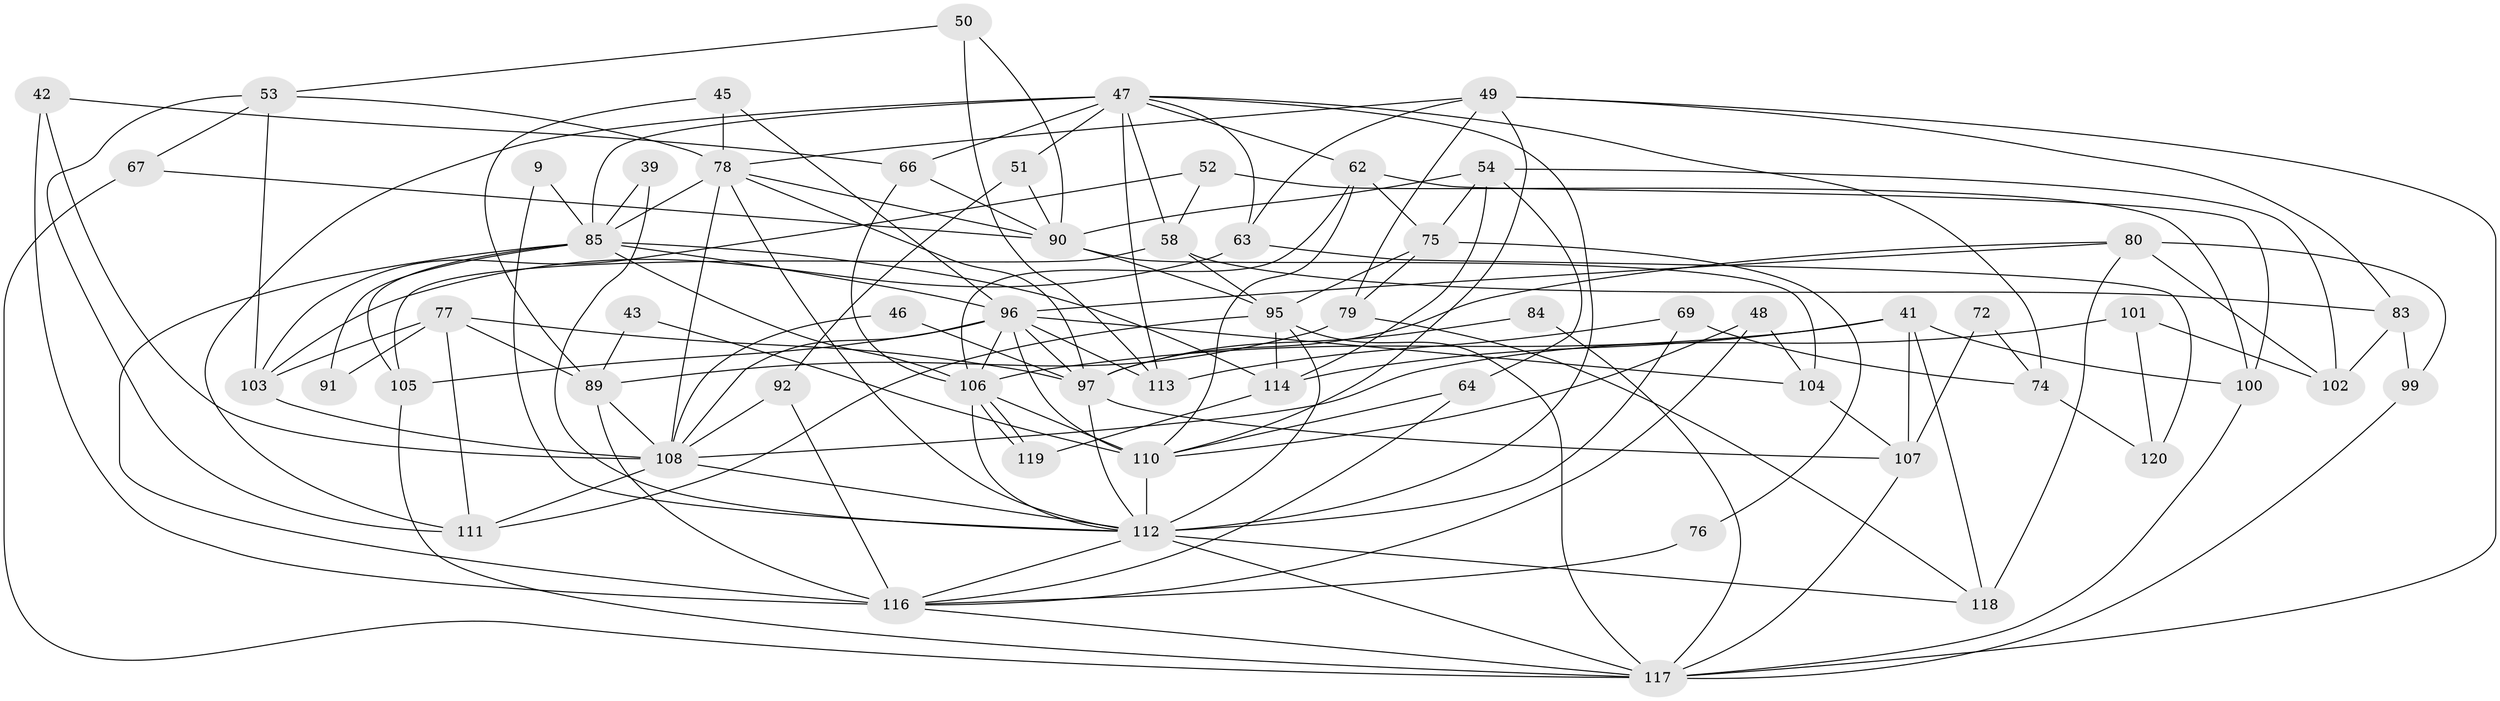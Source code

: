 // original degree distribution, {4: 0.26666666666666666, 2: 0.15, 6: 0.10833333333333334, 9: 0.016666666666666666, 5: 0.125, 3: 0.2833333333333333, 7: 0.041666666666666664, 8: 0.008333333333333333}
// Generated by graph-tools (version 1.1) at 2025/49/03/09/25 04:49:03]
// undirected, 60 vertices, 147 edges
graph export_dot {
graph [start="1"]
  node [color=gray90,style=filled];
  9;
  39;
  41;
  42 [super="+27"];
  43;
  45;
  46;
  47 [super="+6+21"];
  48 [super="+18"];
  49 [super="+33"];
  50;
  51;
  52;
  53;
  54 [super="+44"];
  58;
  62;
  63;
  64 [super="+22"];
  66 [super="+57"];
  67 [super="+10"];
  69;
  72;
  74;
  75 [super="+5"];
  76;
  77 [super="+1"];
  78 [super="+71+12"];
  79;
  80;
  83;
  84;
  85 [super="+36+19+81+73"];
  89 [super="+3"];
  90 [super="+29"];
  91;
  92 [super="+60"];
  95;
  96 [super="+2+94+32+68"];
  97 [super="+55"];
  99 [super="+37"];
  100;
  101;
  102;
  103;
  104 [super="+87"];
  105;
  106 [super="+38+8"];
  107 [super="+7"];
  108 [super="+16+93"];
  110 [super="+56+61+70"];
  111 [super="+82"];
  112 [super="+98"];
  113 [super="+88"];
  114;
  116 [super="+13"];
  117 [super="+34+115"];
  118 [super="+31"];
  119;
  120;
  9 -- 85;
  9 -- 112;
  39 -- 85;
  39 -- 112;
  41 -- 100;
  41 -- 106 [weight=2];
  41 -- 114;
  41 -- 118 [weight=2];
  41 -- 107;
  42 -- 116;
  42 -- 108;
  42 -- 66;
  43 -- 89;
  43 -- 110;
  45 -- 89;
  45 -- 78;
  45 -- 96;
  46 -- 108 [weight=2];
  46 -- 97;
  47 -- 74;
  47 -- 66 [weight=2];
  47 -- 113 [weight=2];
  47 -- 51;
  47 -- 62;
  47 -- 63;
  47 -- 85 [weight=2];
  47 -- 58;
  47 -- 111;
  47 -- 112;
  48 -- 116;
  48 -- 104;
  48 -- 110;
  49 -- 79;
  49 -- 78;
  49 -- 63;
  49 -- 110;
  49 -- 83;
  49 -- 117;
  50 -- 53;
  50 -- 113;
  50 -- 90;
  51 -- 92;
  51 -- 90;
  52 -- 58;
  52 -- 100;
  52 -- 103;
  53 -- 103;
  53 -- 111;
  53 -- 67;
  53 -- 78;
  54 -- 64;
  54 -- 75;
  54 -- 90;
  54 -- 114;
  54 -- 102;
  58 -- 95;
  58 -- 105;
  58 -- 83;
  62 -- 110;
  62 -- 75;
  62 -- 100;
  62 -- 106;
  63 -- 103;
  63 -- 120;
  64 -- 116;
  64 -- 110;
  66 -- 90;
  66 -- 106;
  67 -- 90;
  67 -- 117;
  69 -- 74;
  69 -- 113;
  69 -- 112 [weight=2];
  72 -- 74;
  72 -- 107;
  74 -- 120;
  75 -- 76;
  75 -- 79;
  75 -- 95;
  76 -- 116;
  77 -- 103 [weight=2];
  77 -- 89 [weight=2];
  77 -- 97;
  77 -- 91;
  77 -- 111;
  78 -- 97 [weight=2];
  78 -- 85 [weight=3];
  78 -- 108 [weight=2];
  78 -- 90;
  78 -- 112;
  79 -- 118;
  79 -- 89;
  80 -- 102;
  80 -- 96;
  80 -- 99 [weight=2];
  80 -- 118;
  80 -- 97;
  83 -- 99;
  83 -- 102;
  84 -- 97;
  84 -- 117;
  85 -- 105;
  85 -- 91;
  85 -- 96 [weight=2];
  85 -- 116 [weight=3];
  85 -- 114;
  85 -- 106;
  89 -- 108 [weight=3];
  89 -- 116;
  90 -- 95;
  90 -- 104;
  92 -- 116 [weight=2];
  92 -- 108;
  95 -- 114;
  95 -- 111 [weight=2];
  95 -- 112;
  95 -- 117 [weight=2];
  96 -- 97 [weight=4];
  96 -- 104 [weight=2];
  96 -- 108 [weight=3];
  96 -- 105;
  96 -- 110;
  96 -- 113 [weight=2];
  96 -- 106;
  97 -- 107;
  97 -- 112 [weight=2];
  99 -- 117;
  100 -- 117;
  101 -- 120;
  101 -- 102;
  101 -- 108;
  103 -- 108;
  104 -- 107;
  105 -- 117;
  106 -- 119;
  106 -- 119;
  106 -- 112;
  106 -- 110;
  107 -- 117 [weight=2];
  108 -- 111;
  108 -- 112;
  110 -- 112 [weight=3];
  112 -- 116;
  112 -- 117;
  112 -- 118;
  114 -- 119;
  116 -- 117;
}
